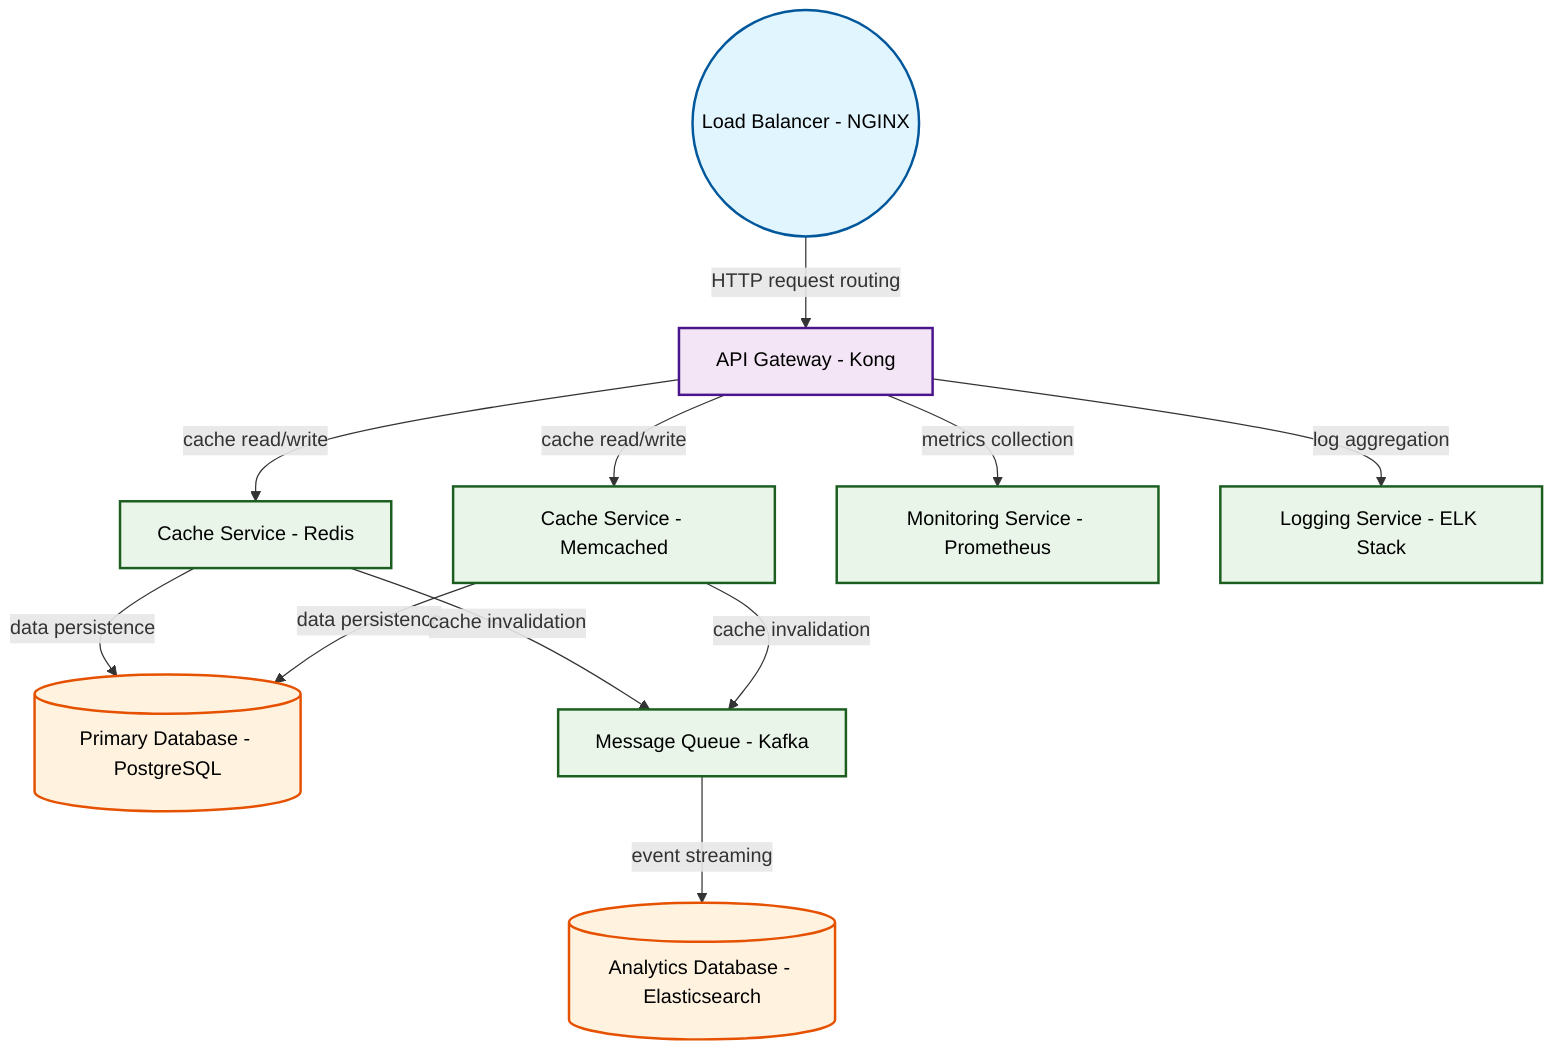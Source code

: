 graph TB

    %% Professional Software Architecture Styling
    classDef userInterface fill:#e1f5fe,stroke:#01579b,stroke-width:2px,color:#000
    classDef apiLayer fill:#f3e5f5,stroke:#4a148c,stroke-width:2px,color:#000
    classDef service fill:#e8f5e8,stroke:#1b5e20,stroke-width:2px,color:#000
    classDef database fill:#fff3e0,stroke:#e65100,stroke-width:2px,color:#000
    classDef cache fill:#fce4ec,stroke:#880e4f,stroke-width:2px,color:#000
    classDef external fill:#f1f8e9,stroke:#33691e,stroke-width:2px,color:#000

    lb-1((Load Balancer - NGINX))
    api-gateway-1[API Gateway - Kong]
    cache-service-1[Cache Service - Redis]
    cache-service-2[Cache Service - Memcached]
    data-store-1[(Primary Database - PostgreSQL)]
    data-store-2[(Analytics Database - Elasticsearch)]
    message-queue-1[Message Queue - Kafka]
    monitoring-1[Monitoring Service - Prometheus]
    logging-1[Logging Service - ELK Stack]

    lb-1 -->|HTTP request routing| api-gateway-1
    api-gateway-1 -->|cache read/write| cache-service-1
    api-gateway-1 -->|cache read/write| cache-service-2
    cache-service-1 -->|data persistence| data-store-1
    cache-service-2 -->|data persistence| data-store-1
    cache-service-1 -->|cache invalidation| message-queue-1
    cache-service-2 -->|cache invalidation| message-queue-1
    message-queue-1 -->|event streaming| data-store-2
    api-gateway-1 -->|metrics collection| monitoring-1
    api-gateway-1 -->|log aggregation| logging-1

    class lb-1 userInterface
    class api-gateway-1 apiLayer
    class cache-service-1 service
    class cache-service-2 service
    class data-store-1 database
    class data-store-2 database
    class message-queue-1 service
    class monitoring-1 service
    class logging-1 service